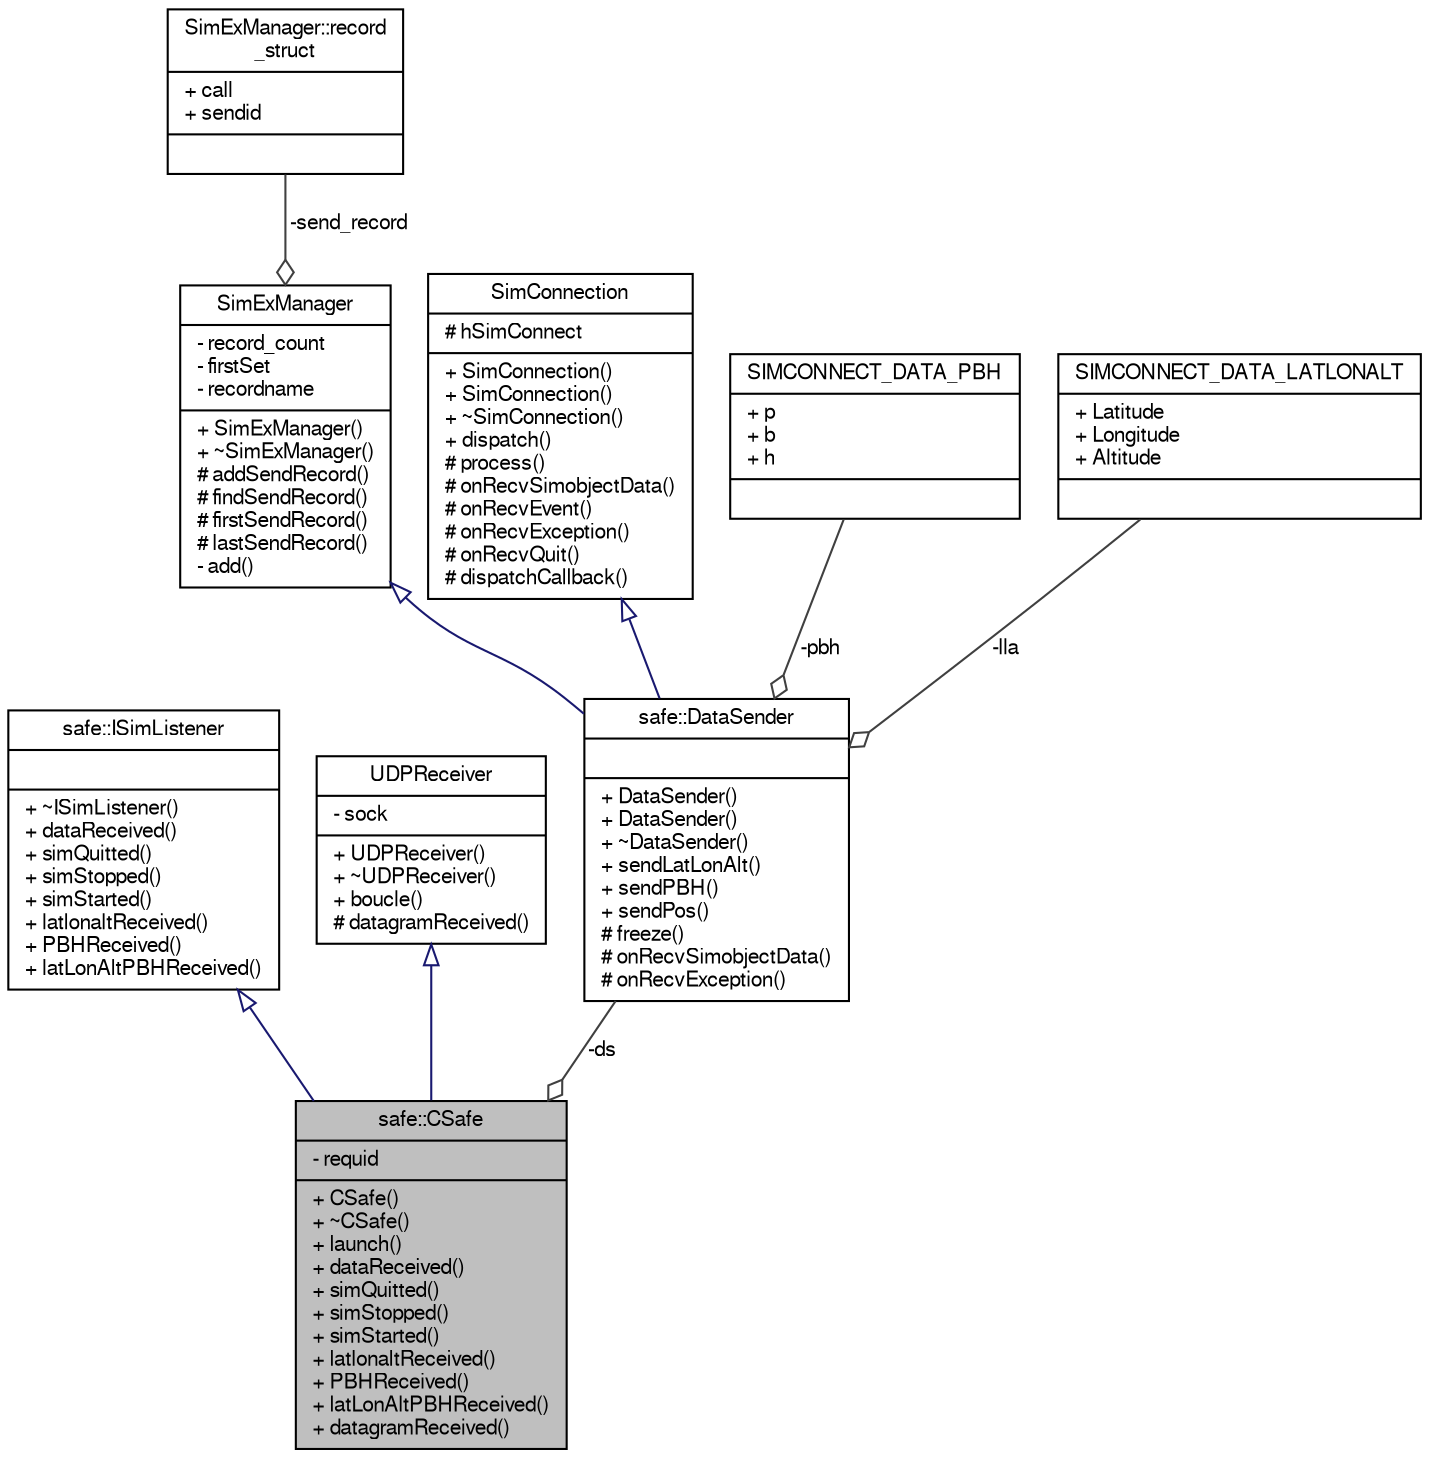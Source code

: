 digraph "safe::CSafe"
{
  bgcolor="transparent";
  edge [fontname="FreeSans",fontsize="10",labelfontname="FreeSans",labelfontsize="10"];
  node [fontname="FreeSans",fontsize="10",shape=record];
  Node1 [label="{safe::CSafe\n|- requid\l|+ CSafe()\l+ ~CSafe()\l+ launch()\l+ dataReceived()\l+ simQuitted()\l+ simStopped()\l+ simStarted()\l+ latlonaltReceived()\l+ PBHReceived()\l+ latLonAltPBHReceived()\l+ datagramReceived()\l}",height=0.2,width=0.4,color="black", fillcolor="grey75", style="filled" fontcolor="black"];
  Node2 -> Node1 [dir="back",color="midnightblue",fontsize="10",style="solid",arrowtail="onormal",fontname="FreeSans"];
  Node2 [label="{safe::ISimListener\n||+ ~ISimListener()\l+ dataReceived()\l+ simQuitted()\l+ simStopped()\l+ simStarted()\l+ latlonaltReceived()\l+ PBHReceived()\l+ latLonAltPBHReceived()\l}",height=0.2,width=0.4,color="black",URL="$classsafe_1_1ISimListener.html"];
  Node3 -> Node1 [dir="back",color="midnightblue",fontsize="10",style="solid",arrowtail="onormal",fontname="FreeSans"];
  Node3 [label="{UDPReceiver\n|- sock\l|+ UDPReceiver()\l+ ~UDPReceiver()\l+ boucle()\l# datagramReceived()\l}",height=0.2,width=0.4,color="black",URL="$classUDPReceiver.html"];
  Node4 -> Node1 [color="grey25",fontsize="10",style="solid",label=" -ds" ,arrowhead="odiamond",fontname="FreeSans"];
  Node4 [label="{safe::DataSender\n||+ DataSender()\l+ DataSender()\l+ ~DataSender()\l+ sendLatLonAlt()\l+ sendPBH()\l+ sendPos()\l# freeze()\l# onRecvSimobjectData()\l# onRecvException()\l}",height=0.2,width=0.4,color="black",URL="$classsafe_1_1DataSender.html"];
  Node5 -> Node4 [dir="back",color="midnightblue",fontsize="10",style="solid",arrowtail="onormal",fontname="FreeSans"];
  Node5 [label="{SimExManager\n|- record_count\l- firstSet\l- recordname\l|+ SimExManager()\l+ ~SimExManager()\l# addSendRecord()\l# findSendRecord()\l# firstSendRecord()\l# lastSendRecord()\l- add()\l}",height=0.2,width=0.4,color="black",URL="$classSimExManager.html"];
  Node6 -> Node5 [color="grey25",fontsize="10",style="solid",label=" -send_record" ,arrowhead="odiamond",fontname="FreeSans"];
  Node6 [label="{SimExManager::record\l_struct\n|+ call\l+ sendid\l|}",height=0.2,width=0.4,color="black",URL="$structSimExManager_1_1record__struct.html"];
  Node7 -> Node4 [dir="back",color="midnightblue",fontsize="10",style="solid",arrowtail="onormal",fontname="FreeSans"];
  Node7 [label="{SimConnection\n|# hSimConnect\l|+ SimConnection()\l+ SimConnection()\l+ ~SimConnection()\l+ dispatch()\l# process()\l# onRecvSimobjectData()\l# onRecvEvent()\l# onRecvException()\l# onRecvQuit()\l# dispatchCallback()\l}",height=0.2,width=0.4,color="black",URL="$classSimConnection.html"];
  Node8 -> Node4 [color="grey25",fontsize="10",style="solid",label=" -pbh" ,arrowhead="odiamond",fontname="FreeSans"];
  Node8 [label="{SIMCONNECT_DATA_PBH\n|+ p\l+ b\l+ h\l|}",height=0.2,width=0.4,color="black",URL="$structSIMCONNECT__DATA__PBH.html"];
  Node9 -> Node4 [color="grey25",fontsize="10",style="solid",label=" -lla" ,arrowhead="odiamond",fontname="FreeSans"];
  Node9 [label="{SIMCONNECT_DATA_LATLONALT\n|+ Latitude\l+ Longitude\l+ Altitude\l|}",height=0.2,width=0.4,color="black",URL="$structSIMCONNECT__DATA__LATLONALT.html"];
}
